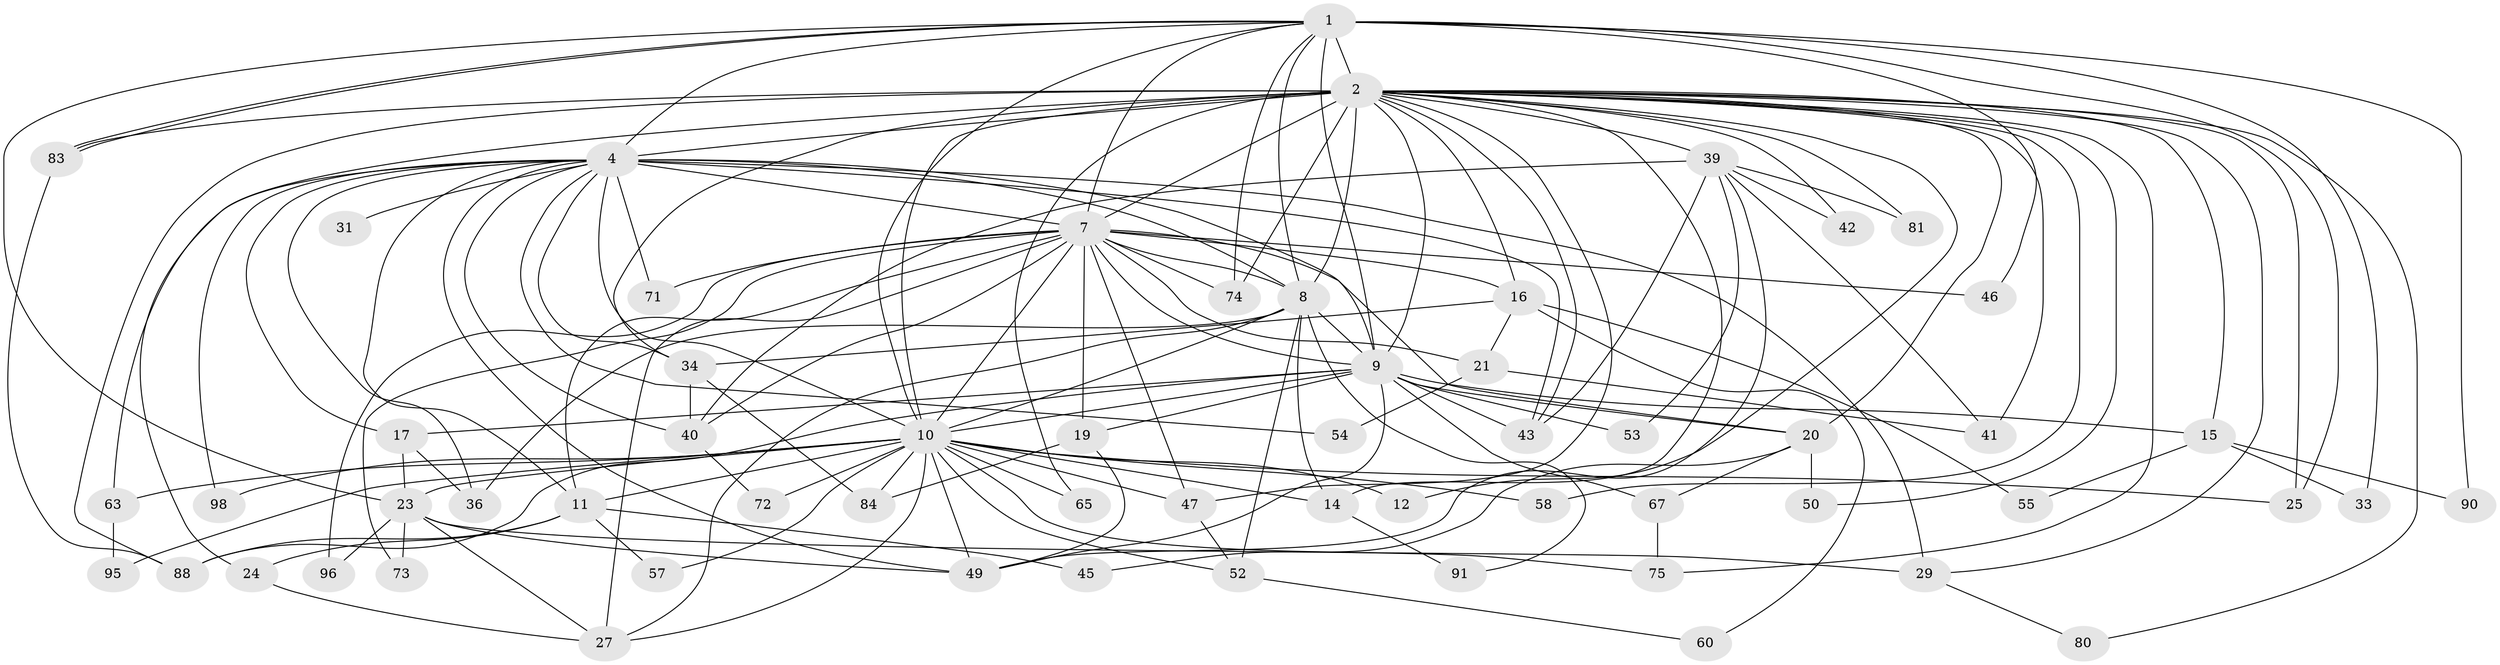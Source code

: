 // original degree distribution, {18: 0.016666666666666666, 13: 0.008333333333333333, 14: 0.008333333333333333, 23: 0.016666666666666666, 25: 0.016666666666666666, 24: 0.008333333333333333, 30: 0.008333333333333333, 6: 0.016666666666666666, 3: 0.23333333333333334, 4: 0.125, 5: 0.03333333333333333, 7: 0.008333333333333333, 2: 0.48333333333333334, 9: 0.016666666666666666}
// Generated by graph-tools (version 1.1) at 2025/14/03/09/25 04:14:06]
// undirected, 60 vertices, 153 edges
graph export_dot {
graph [start="1"]
  node [color=gray90,style=filled];
  1;
  2 [super="+113+3+6+5+13"];
  4 [super="+26"];
  7;
  8;
  9 [super="+61+104+59+82+56"];
  10 [super="+38+66+86"];
  11 [super="+22+94"];
  12;
  14;
  15;
  16;
  17 [super="+62"];
  19;
  20 [super="+48"];
  21;
  23 [super="+28"];
  24 [super="+77"];
  25 [super="+70"];
  27 [super="+69+35"];
  29 [super="+30"];
  31;
  33;
  34 [super="+68+79"];
  36;
  39 [super="+114"];
  40 [super="+44"];
  41 [super="+105"];
  42;
  43 [super="+107"];
  45;
  46;
  47 [super="+51"];
  49 [super="+78"];
  50;
  52 [super="+102"];
  53;
  54;
  55;
  57;
  58;
  60;
  63;
  65;
  67 [super="+103"];
  71;
  72;
  73;
  74 [super="+115"];
  75;
  80;
  81;
  83 [super="+120"];
  84;
  88;
  90;
  91;
  95;
  96;
  98;
  1 -- 2 [weight=5];
  1 -- 4;
  1 -- 7;
  1 -- 8;
  1 -- 9;
  1 -- 10;
  1 -- 23;
  1 -- 25;
  1 -- 33;
  1 -- 46;
  1 -- 74;
  1 -- 83;
  1 -- 83;
  1 -- 90;
  2 -- 4 [weight=6];
  2 -- 7 [weight=4];
  2 -- 8 [weight=6];
  2 -- 9 [weight=6];
  2 -- 10 [weight=6];
  2 -- 39 [weight=3];
  2 -- 43;
  2 -- 15;
  2 -- 83;
  2 -- 24 [weight=3];
  2 -- 65;
  2 -- 74 [weight=2];
  2 -- 12 [weight=2];
  2 -- 16;
  2 -- 80;
  2 -- 20;
  2 -- 88;
  2 -- 41;
  2 -- 42;
  2 -- 75;
  2 -- 14;
  2 -- 81 [weight=2];
  2 -- 25;
  2 -- 29;
  2 -- 34;
  2 -- 47;
  2 -- 50;
  2 -- 58;
  4 -- 7;
  4 -- 8;
  4 -- 9;
  4 -- 10 [weight=2];
  4 -- 17;
  4 -- 29;
  4 -- 31 [weight=2];
  4 -- 34;
  4 -- 49;
  4 -- 54;
  4 -- 63;
  4 -- 71;
  4 -- 98;
  4 -- 11;
  4 -- 36;
  4 -- 43;
  4 -- 40;
  7 -- 8;
  7 -- 9 [weight=2];
  7 -- 10 [weight=2];
  7 -- 11;
  7 -- 16;
  7 -- 19;
  7 -- 20;
  7 -- 21;
  7 -- 27;
  7 -- 40;
  7 -- 46;
  7 -- 47;
  7 -- 71;
  7 -- 73;
  7 -- 96;
  7 -- 74;
  8 -- 9 [weight=2];
  8 -- 10 [weight=2];
  8 -- 14;
  8 -- 36;
  8 -- 52;
  8 -- 91;
  8 -- 27;
  9 -- 10;
  9 -- 15;
  9 -- 17;
  9 -- 19;
  9 -- 20 [weight=2];
  9 -- 53;
  9 -- 67;
  9 -- 88;
  9 -- 43;
  9 -- 49;
  10 -- 11;
  10 -- 23 [weight=2];
  10 -- 25;
  10 -- 27;
  10 -- 52;
  10 -- 57;
  10 -- 58;
  10 -- 63;
  10 -- 65;
  10 -- 72;
  10 -- 75;
  10 -- 84;
  10 -- 95;
  10 -- 98;
  10 -- 47;
  10 -- 49;
  10 -- 12;
  10 -- 14;
  11 -- 45;
  11 -- 57;
  11 -- 24;
  11 -- 88;
  14 -- 91;
  15 -- 33;
  15 -- 55;
  15 -- 90;
  16 -- 21;
  16 -- 34 [weight=2];
  16 -- 55;
  16 -- 60;
  17 -- 23;
  17 -- 36;
  19 -- 84;
  19 -- 49;
  20 -- 45;
  20 -- 67;
  20 -- 50;
  21 -- 41;
  21 -- 54;
  23 -- 96;
  23 -- 73;
  23 -- 49 [weight=2];
  23 -- 27;
  23 -- 29;
  24 -- 27;
  29 -- 80;
  34 -- 40;
  34 -- 84;
  39 -- 40;
  39 -- 41;
  39 -- 42;
  39 -- 53;
  39 -- 81;
  39 -- 49;
  39 -- 43;
  40 -- 72;
  47 -- 52;
  52 -- 60;
  63 -- 95;
  67 -- 75;
  83 -- 88;
}
